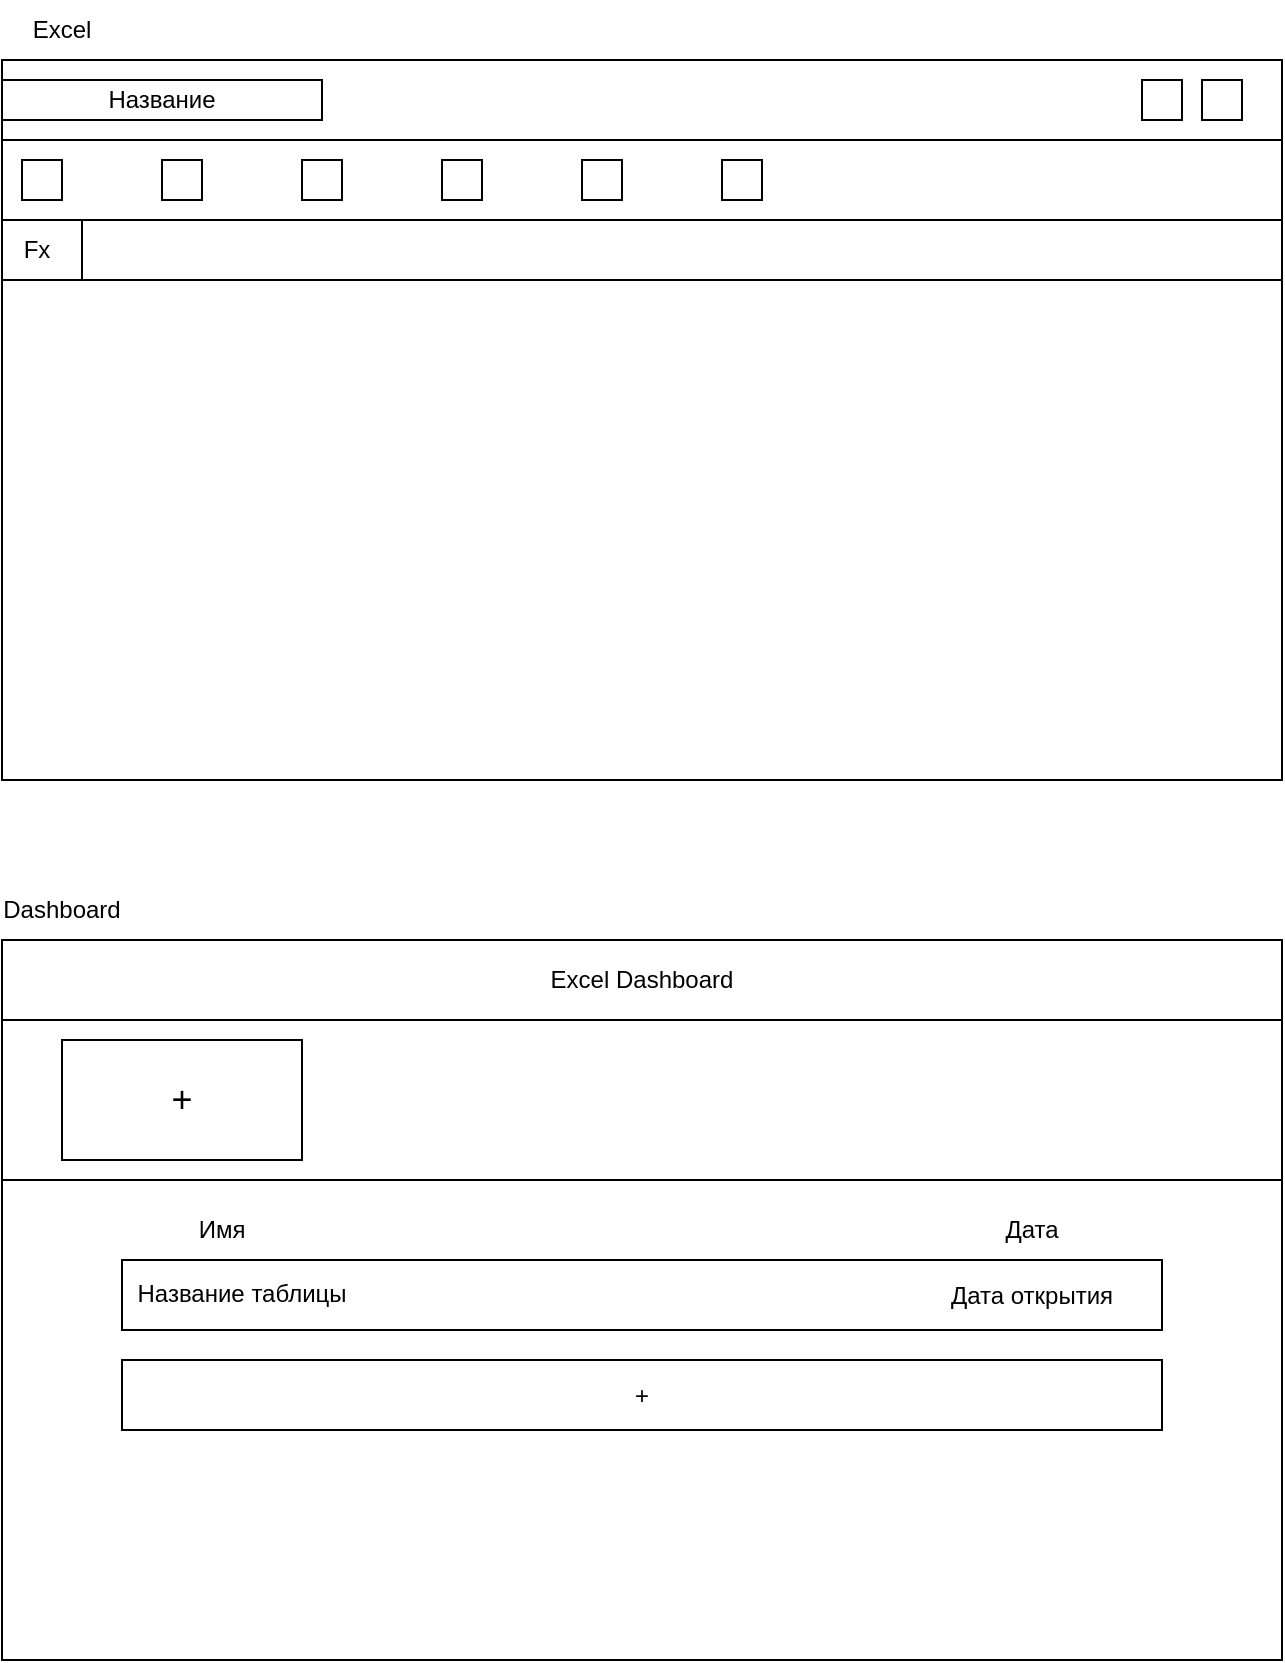 <mxfile version="17.2.4" type="device" pages="3"><diagram id="6K98ubMedzUvzLo3GGVQ" name="Layout"><mxGraphModel dx="1038" dy="604" grid="1" gridSize="10" guides="1" tooltips="1" connect="1" arrows="1" fold="1" page="1" pageScale="1" pageWidth="850" pageHeight="1100" math="0" shadow="0"><root><mxCell id="0"/><mxCell id="1" parent="0"/><mxCell id="HdYynLr9QptLpCONShh0-2" value="" style="rounded=0;whiteSpace=wrap;html=1;fillColor=none;" parent="1" vertex="1"><mxGeometry x="120" y="160" width="640" height="360" as="geometry"/></mxCell><mxCell id="HdYynLr9QptLpCONShh0-3" value="Excel" style="text;html=1;strokeColor=none;fillColor=none;align=center;verticalAlign=middle;whiteSpace=wrap;rounded=0;" parent="1" vertex="1"><mxGeometry x="120" y="130" width="60" height="30" as="geometry"/></mxCell><mxCell id="HdYynLr9QptLpCONShh0-4" value="" style="rounded=0;whiteSpace=wrap;html=1;fillColor=none;" parent="1" vertex="1"><mxGeometry x="120" y="160" width="640" height="40" as="geometry"/></mxCell><mxCell id="HdYynLr9QptLpCONShh0-5" value="" style="rounded=0;whiteSpace=wrap;html=1;fillColor=none;" parent="1" vertex="1"><mxGeometry x="720" y="170" width="20" height="20" as="geometry"/></mxCell><mxCell id="HdYynLr9QptLpCONShh0-6" value="" style="rounded=0;whiteSpace=wrap;html=1;fillColor=none;" parent="1" vertex="1"><mxGeometry x="690" y="170" width="20" height="20" as="geometry"/></mxCell><mxCell id="HdYynLr9QptLpCONShh0-7" value="" style="rounded=0;whiteSpace=wrap;html=1;fillColor=none;" parent="1" vertex="1"><mxGeometry x="120" y="200" width="640" height="40" as="geometry"/></mxCell><mxCell id="HdYynLr9QptLpCONShh0-8" value="Название" style="rounded=0;whiteSpace=wrap;html=1;fillColor=none;" parent="1" vertex="1"><mxGeometry x="120" y="170" width="160" height="20" as="geometry"/></mxCell><mxCell id="HdYynLr9QptLpCONShh0-12" value="" style="rounded=0;whiteSpace=wrap;html=1;fillColor=none;" parent="1" vertex="1"><mxGeometry x="130" y="210" width="20" height="20" as="geometry"/></mxCell><mxCell id="HdYynLr9QptLpCONShh0-14" value="" style="rounded=0;whiteSpace=wrap;html=1;fillColor=none;" parent="1" vertex="1"><mxGeometry x="200" y="210" width="20" height="20" as="geometry"/></mxCell><mxCell id="HdYynLr9QptLpCONShh0-15" value="" style="rounded=0;whiteSpace=wrap;html=1;fillColor=none;" parent="1" vertex="1"><mxGeometry x="270" y="210" width="20" height="20" as="geometry"/></mxCell><mxCell id="HdYynLr9QptLpCONShh0-16" value="" style="rounded=0;whiteSpace=wrap;html=1;fillColor=none;" parent="1" vertex="1"><mxGeometry x="340" y="210" width="20" height="20" as="geometry"/></mxCell><mxCell id="HdYynLr9QptLpCONShh0-17" value="" style="rounded=0;whiteSpace=wrap;html=1;fillColor=none;" parent="1" vertex="1"><mxGeometry x="410" y="210" width="20" height="20" as="geometry"/></mxCell><mxCell id="HdYynLr9QptLpCONShh0-18" value="" style="rounded=0;whiteSpace=wrap;html=1;fillColor=none;" parent="1" vertex="1"><mxGeometry x="480" y="210" width="20" height="20" as="geometry"/></mxCell><mxCell id="HdYynLr9QptLpCONShh0-19" value="" style="rounded=0;whiteSpace=wrap;html=1;fillColor=none;" parent="1" vertex="1"><mxGeometry x="120" y="240" width="640" height="30" as="geometry"/></mxCell><mxCell id="HdYynLr9QptLpCONShh0-20" value="" style="rounded=0;whiteSpace=wrap;html=1;fillColor=none;" parent="1" vertex="1"><mxGeometry x="120" y="240" width="40" height="30" as="geometry"/></mxCell><mxCell id="HdYynLr9QptLpCONShh0-21" value="Fx" style="text;html=1;strokeColor=none;fillColor=none;align=center;verticalAlign=middle;whiteSpace=wrap;rounded=0;" parent="1" vertex="1"><mxGeometry x="125" y="245" width="25" height="20" as="geometry"/></mxCell><mxCell id="HdYynLr9QptLpCONShh0-22" style="edgeStyle=orthogonalEdgeStyle;rounded=0;orthogonalLoop=1;jettySize=auto;html=1;exitX=0.5;exitY=1;exitDx=0;exitDy=0;" parent="1" source="HdYynLr9QptLpCONShh0-19" target="HdYynLr9QptLpCONShh0-19" edge="1"><mxGeometry relative="1" as="geometry"/></mxCell><mxCell id="HdYynLr9QptLpCONShh0-24" style="edgeStyle=orthogonalEdgeStyle;rounded=0;orthogonalLoop=1;jettySize=auto;html=1;exitX=0.5;exitY=1;exitDx=0;exitDy=0;" parent="1" source="HdYynLr9QptLpCONShh0-19" target="HdYynLr9QptLpCONShh0-19" edge="1"><mxGeometry relative="1" as="geometry"/></mxCell><mxCell id="HdYynLr9QptLpCONShh0-25" value="" style="rounded=0;whiteSpace=wrap;html=1;fillColor=none;" parent="1" vertex="1"><mxGeometry x="120" y="600" width="640" height="360" as="geometry"/></mxCell><mxCell id="HdYynLr9QptLpCONShh0-27" value="Dashboard" style="text;html=1;strokeColor=none;fillColor=none;align=center;verticalAlign=middle;whiteSpace=wrap;rounded=0;" parent="1" vertex="1"><mxGeometry x="120" y="570" width="60" height="30" as="geometry"/></mxCell><mxCell id="HdYynLr9QptLpCONShh0-28" value="" style="rounded=0;whiteSpace=wrap;html=1;fillColor=none;" parent="1" vertex="1"><mxGeometry x="120" y="600" width="640" height="40" as="geometry"/></mxCell><mxCell id="HdYynLr9QptLpCONShh0-30" value="Excel Dashboard" style="text;html=1;strokeColor=none;fillColor=none;align=center;verticalAlign=middle;whiteSpace=wrap;rounded=0;" parent="1" vertex="1"><mxGeometry x="355" y="605" width="170" height="30" as="geometry"/></mxCell><mxCell id="HdYynLr9QptLpCONShh0-31" value="" style="rounded=0;whiteSpace=wrap;html=1;fillColor=none;" parent="1" vertex="1"><mxGeometry x="120" y="640" width="640" height="80" as="geometry"/></mxCell><mxCell id="HdYynLr9QptLpCONShh0-32" value="" style="rounded=0;whiteSpace=wrap;html=1;fillColor=none;" parent="1" vertex="1"><mxGeometry x="150" y="650" width="120" height="60" as="geometry"/></mxCell><mxCell id="HdYynLr9QptLpCONShh0-33" value="&lt;font style=&quot;font-size: 18px&quot;&gt;+&lt;/font&gt;" style="text;html=1;strokeColor=none;fillColor=none;align=center;verticalAlign=middle;whiteSpace=wrap;rounded=0;" parent="1" vertex="1"><mxGeometry x="180" y="665" width="60" height="30" as="geometry"/></mxCell><mxCell id="HdYynLr9QptLpCONShh0-34" value="" style="rounded=0;whiteSpace=wrap;html=1;fontSize=18;fillColor=none;" parent="1" vertex="1"><mxGeometry x="180" y="760" width="520" height="35" as="geometry"/></mxCell><mxCell id="HdYynLr9QptLpCONShh0-35" value="&lt;span style=&quot;font-size: 12px&quot;&gt;Название таблицы&lt;/span&gt;" style="text;html=1;strokeColor=none;fillColor=none;align=center;verticalAlign=middle;whiteSpace=wrap;rounded=0;fontSize=18;" parent="1" vertex="1"><mxGeometry x="180" y="760" width="120" height="30" as="geometry"/></mxCell><mxCell id="HdYynLr9QptLpCONShh0-36" value="Дата открытия" style="text;html=1;strokeColor=none;fillColor=none;align=center;verticalAlign=middle;whiteSpace=wrap;rounded=0;fontSize=12;" parent="1" vertex="1"><mxGeometry x="590" y="762.5" width="90" height="30" as="geometry"/></mxCell><mxCell id="HdYynLr9QptLpCONShh0-37" value="Имя" style="text;html=1;strokeColor=none;fillColor=none;align=center;verticalAlign=middle;whiteSpace=wrap;rounded=0;fontSize=12;" parent="1" vertex="1"><mxGeometry x="200" y="730" width="60" height="30" as="geometry"/></mxCell><mxCell id="HdYynLr9QptLpCONShh0-38" value="Дата" style="text;html=1;strokeColor=none;fillColor=none;align=center;verticalAlign=middle;whiteSpace=wrap;rounded=0;fontSize=12;" parent="1" vertex="1"><mxGeometry x="605" y="730" width="60" height="30" as="geometry"/></mxCell><mxCell id="HdYynLr9QptLpCONShh0-39" value="" style="rounded=0;whiteSpace=wrap;html=1;fontSize=18;fillColor=none;" parent="1" vertex="1"><mxGeometry x="180" y="810" width="520" height="35" as="geometry"/></mxCell><mxCell id="HdYynLr9QptLpCONShh0-40" value="+" style="text;html=1;strokeColor=none;fillColor=none;align=center;verticalAlign=middle;whiteSpace=wrap;rounded=0;fontSize=12;" parent="1" vertex="1"><mxGeometry x="405" y="812.5" width="70" height="30" as="geometry"/></mxCell></root></mxGraphModel></diagram><diagram id="OT7gr1apV_NI4EypBkga" name="Components"><mxGraphModel dx="1038" dy="1704" grid="1" gridSize="10" guides="1" tooltips="1" connect="1" arrows="1" fold="1" page="1" pageScale="1" pageWidth="850" pageHeight="1100" math="0" shadow="0"><root><mxCell id="-8DjPLsYUrsHZLaUnV-r-0"/><mxCell id="-8DjPLsYUrsHZLaUnV-r-1" parent="-8DjPLsYUrsHZLaUnV-r-0"/><mxCell id="-8DjPLsYUrsHZLaUnV-r-22" style="edgeStyle=orthogonalEdgeStyle;rounded=0;orthogonalLoop=1;jettySize=auto;html=1;" parent="-8DjPLsYUrsHZLaUnV-r-1" source="-8DjPLsYUrsHZLaUnV-r-3" target="-8DjPLsYUrsHZLaUnV-r-18" edge="1"><mxGeometry relative="1" as="geometry"><Array as="points"><mxPoint x="620" y="480"/></Array></mxGeometry></mxCell><mxCell id="j8BumFVRlDAUwt7K2nZ6-4" style="edgeStyle=orthogonalEdgeStyle;rounded=0;orthogonalLoop=1;jettySize=auto;html=1;" edge="1" parent="-8DjPLsYUrsHZLaUnV-r-1" source="-8DjPLsYUrsHZLaUnV-r-3" target="-8DjPLsYUrsHZLaUnV-r-8"><mxGeometry relative="1" as="geometry"><Array as="points"><mxPoint x="620" y="190"/></Array></mxGeometry></mxCell><mxCell id="-8DjPLsYUrsHZLaUnV-r-3" value="Header" style="rounded=0;whiteSpace=wrap;html=1;" parent="-8DjPLsYUrsHZLaUnV-r-1" vertex="1"><mxGeometry x="560" y="340" width="120" height="60" as="geometry"/></mxCell><mxCell id="-8DjPLsYUrsHZLaUnV-r-21" style="edgeStyle=orthogonalEdgeStyle;rounded=0;orthogonalLoop=1;jettySize=auto;html=1;" parent="-8DjPLsYUrsHZLaUnV-r-1" source="-8DjPLsYUrsHZLaUnV-r-4" target="-8DjPLsYUrsHZLaUnV-r-18" edge="1"><mxGeometry relative="1" as="geometry"/></mxCell><mxCell id="j8BumFVRlDAUwt7K2nZ6-3" style="edgeStyle=orthogonalEdgeStyle;rounded=0;orthogonalLoop=1;jettySize=auto;html=1;" edge="1" parent="-8DjPLsYUrsHZLaUnV-r-1" source="-8DjPLsYUrsHZLaUnV-r-4" target="-8DjPLsYUrsHZLaUnV-r-8"><mxGeometry relative="1" as="geometry"/></mxCell><mxCell id="-8DjPLsYUrsHZLaUnV-r-4" value="Formula" style="rounded=0;whiteSpace=wrap;html=1;" parent="-8DjPLsYUrsHZLaUnV-r-1" vertex="1"><mxGeometry x="400" y="340" width="120" height="60" as="geometry"/></mxCell><mxCell id="-8DjPLsYUrsHZLaUnV-r-20" style="edgeStyle=orthogonalEdgeStyle;rounded=0;orthogonalLoop=1;jettySize=auto;html=1;" parent="-8DjPLsYUrsHZLaUnV-r-1" source="-8DjPLsYUrsHZLaUnV-r-5" target="-8DjPLsYUrsHZLaUnV-r-18" edge="1"><mxGeometry relative="1" as="geometry"/></mxCell><mxCell id="j8BumFVRlDAUwt7K2nZ6-2" style="edgeStyle=orthogonalEdgeStyle;rounded=0;orthogonalLoop=1;jettySize=auto;html=1;" edge="1" parent="-8DjPLsYUrsHZLaUnV-r-1" source="-8DjPLsYUrsHZLaUnV-r-5" target="-8DjPLsYUrsHZLaUnV-r-8"><mxGeometry relative="1" as="geometry"/></mxCell><mxCell id="-8DjPLsYUrsHZLaUnV-r-5" value="Toolbar" style="rounded=0;whiteSpace=wrap;html=1;" parent="-8DjPLsYUrsHZLaUnV-r-1" vertex="1"><mxGeometry x="240" y="340" width="120" height="60" as="geometry"/></mxCell><mxCell id="-8DjPLsYUrsHZLaUnV-r-23" style="edgeStyle=orthogonalEdgeStyle;rounded=0;orthogonalLoop=1;jettySize=auto;html=1;" parent="-8DjPLsYUrsHZLaUnV-r-1" source="-8DjPLsYUrsHZLaUnV-r-6" target="-8DjPLsYUrsHZLaUnV-r-18" edge="1"><mxGeometry relative="1" as="geometry"><Array as="points"><mxPoint x="140" y="480"/></Array></mxGeometry></mxCell><mxCell id="j8BumFVRlDAUwt7K2nZ6-1" style="edgeStyle=orthogonalEdgeStyle;rounded=0;orthogonalLoop=1;jettySize=auto;html=1;" edge="1" parent="-8DjPLsYUrsHZLaUnV-r-1" source="-8DjPLsYUrsHZLaUnV-r-6" target="-8DjPLsYUrsHZLaUnV-r-8"><mxGeometry relative="1" as="geometry"><Array as="points"><mxPoint x="150" y="190"/></Array></mxGeometry></mxCell><mxCell id="-8DjPLsYUrsHZLaUnV-r-6" value="Table" style="rounded=0;whiteSpace=wrap;html=1;" parent="-8DjPLsYUrsHZLaUnV-r-1" vertex="1"><mxGeometry x="80" y="340" width="120" height="60" as="geometry"/></mxCell><mxCell id="-8DjPLsYUrsHZLaUnV-r-7" value="DOMListener" style="rounded=0;whiteSpace=wrap;html=1;" parent="-8DjPLsYUrsHZLaUnV-r-1" vertex="1"><mxGeometry x="280" y="-30" width="200" height="110" as="geometry"/></mxCell><mxCell id="j8BumFVRlDAUwt7K2nZ6-0" style="edgeStyle=orthogonalEdgeStyle;rounded=0;orthogonalLoop=1;jettySize=auto;html=1;" edge="1" parent="-8DjPLsYUrsHZLaUnV-r-1" source="-8DjPLsYUrsHZLaUnV-r-8" target="-8DjPLsYUrsHZLaUnV-r-7"><mxGeometry relative="1" as="geometry"/></mxCell><mxCell id="-8DjPLsYUrsHZLaUnV-r-8" value="ExcelComponent" style="rounded=0;whiteSpace=wrap;html=1;" parent="-8DjPLsYUrsHZLaUnV-r-1" vertex="1"><mxGeometry x="280" y="130" width="200" height="110" as="geometry"/></mxCell><mxCell id="-8DjPLsYUrsHZLaUnV-r-11" value="Добавление слушателей" style="text;html=1;strokeColor=none;fillColor=none;align=center;verticalAlign=middle;whiteSpace=wrap;rounded=0;" parent="-8DjPLsYUrsHZLaUnV-r-1" vertex="1"><mxGeometry x="520" y="-30" width="110" height="30" as="geometry"/></mxCell><mxCell id="-8DjPLsYUrsHZLaUnV-r-12" value="Удаление слушателей" style="text;html=1;strokeColor=none;fillColor=none;align=center;verticalAlign=middle;whiteSpace=wrap;rounded=0;" parent="-8DjPLsYUrsHZLaUnV-r-1" vertex="1"><mxGeometry x="520" y="50" width="110" height="30" as="geometry"/></mxCell><mxCell id="-8DjPLsYUrsHZLaUnV-r-18" value="Excel" style="rounded=0;whiteSpace=wrap;html=1;" parent="-8DjPLsYUrsHZLaUnV-r-1" vertex="1"><mxGeometry x="295" y="440" width="170" height="80" as="geometry"/></mxCell><mxCell id="-8DjPLsYUrsHZLaUnV-r-24" value="Выводит HTML" style="text;html=1;strokeColor=none;fillColor=none;align=center;verticalAlign=middle;whiteSpace=wrap;rounded=0;" parent="-8DjPLsYUrsHZLaUnV-r-1" vertex="1"><mxGeometry x="310" y="520" width="140" height="30" as="geometry"/></mxCell></root></mxGraphModel></diagram><diagram id="AH6sZblixiX37-Ej7Oua" name="Page-3"><mxGraphModel dx="1038" dy="604" grid="1" gridSize="10" guides="1" tooltips="1" connect="1" arrows="1" fold="1" page="1" pageScale="1" pageWidth="850" pageHeight="1100" math="0" shadow="0"><root><mxCell id="0"/><mxCell id="1" parent="0"/><mxCell id="-qA-1i_MQ0xG4YGhwgCF-4" style="edgeStyle=orthogonalEdgeStyle;rounded=0;orthogonalLoop=1;jettySize=auto;html=1;" edge="1" parent="1" source="-qA-1i_MQ0xG4YGhwgCF-1" target="-qA-1i_MQ0xG4YGhwgCF-3"><mxGeometry relative="1" as="geometry"/></mxCell><mxCell id="-qA-1i_MQ0xG4YGhwgCF-1" value="Formula" style="rounded=0;whiteSpace=wrap;html=1;" vertex="1" parent="1"><mxGeometry x="100" y="100" width="120" height="60" as="geometry"/></mxCell><mxCell id="-qA-1i_MQ0xG4YGhwgCF-2" value="input" style="text;html=1;strokeColor=none;fillColor=none;align=center;verticalAlign=middle;whiteSpace=wrap;rounded=0;" vertex="1" parent="1"><mxGeometry x="100" y="160" width="60" height="30" as="geometry"/></mxCell><mxCell id="-qA-1i_MQ0xG4YGhwgCF-3" value="DomListener" style="rounded=0;whiteSpace=wrap;html=1;" vertex="1" parent="1"><mxGeometry x="460" y="100" width="120" height="60" as="geometry"/></mxCell><mxCell id="DvBwAitpTyTWybHH9NQv-1" value="$root" style="text;html=1;strokeColor=none;fillColor=none;align=center;verticalAlign=middle;whiteSpace=wrap;rounded=0;" vertex="1" parent="1"><mxGeometry x="40" y="100" width="60" height="30" as="geometry"/></mxCell><mxCell id="DvBwAitpTyTWybHH9NQv-6" style="edgeStyle=orthogonalEdgeStyle;rounded=0;orthogonalLoop=1;jettySize=auto;html=1;" edge="1" parent="1" source="DvBwAitpTyTWybHH9NQv-3" target="DvBwAitpTyTWybHH9NQv-5"><mxGeometry relative="1" as="geometry"/></mxCell><mxCell id="DvBwAitpTyTWybHH9NQv-3" value="$root" style="text;html=1;strokeColor=none;fillColor=none;align=center;verticalAlign=middle;whiteSpace=wrap;rounded=0;" vertex="1" parent="1"><mxGeometry x="460" y="160" width="60" height="30" as="geometry"/></mxCell><mxCell id="DvBwAitpTyTWybHH9NQv-7" style="edgeStyle=orthogonalEdgeStyle;rounded=0;orthogonalLoop=1;jettySize=auto;html=1;" edge="1" parent="1" source="DvBwAitpTyTWybHH9NQv-5"><mxGeometry relative="1" as="geometry"><mxPoint x="645" y="220" as="targetPoint"/></mxGeometry></mxCell><mxCell id="DvBwAitpTyTWybHH9NQv-5" value="addEventListener" style="text;html=1;strokeColor=none;fillColor=none;align=center;verticalAlign=middle;whiteSpace=wrap;rounded=0;" vertex="1" parent="1"><mxGeometry x="590" y="160" width="110" height="30" as="geometry"/></mxCell><mxCell id="DvBwAitpTyTWybHH9NQv-10" style="edgeStyle=orthogonalEdgeStyle;rounded=0;orthogonalLoop=1;jettySize=auto;html=1;" edge="1" parent="1" source="DvBwAitpTyTWybHH9NQv-8" target="DvBwAitpTyTWybHH9NQv-9"><mxGeometry relative="1" as="geometry"/></mxCell><mxCell id="DvBwAitpTyTWybHH9NQv-8" value="input" style="text;html=1;strokeColor=none;fillColor=none;align=center;verticalAlign=middle;whiteSpace=wrap;rounded=0;" vertex="1" parent="1"><mxGeometry x="615" y="220" width="60" height="30" as="geometry"/></mxCell><mxCell id="DvBwAitpTyTWybHH9NQv-9" value="onInput" style="text;html=1;strokeColor=none;fillColor=none;align=center;verticalAlign=middle;whiteSpace=wrap;rounded=0;" vertex="1" parent="1"><mxGeometry x="730" y="220" width="60" height="30" as="geometry"/></mxCell></root></mxGraphModel></diagram></mxfile>